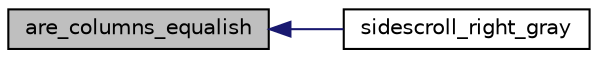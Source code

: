 digraph "are_columns_equalish"
{
  edge [fontname="Helvetica",fontsize="10",labelfontname="Helvetica",labelfontsize="10"];
  node [fontname="Helvetica",fontsize="10",shape=record];
  rankdir="LR";
  Node1 [label="are_columns_equalish",height=0.2,width=0.4,color="black", fillcolor="grey75", style="filled", fontcolor="black"];
  Node1 -> Node2 [dir="back",color="midnightblue",fontsize="10",style="solid",fontname="Helvetica"];
  Node2 [label="sidescroll_right_gray",height=0.2,width=0.4,color="black", fillcolor="white", style="filled",URL="$_i_p__ledge__detect_8cpp.html#ad80d177585f93f6e316150707a78a62d"];
}
